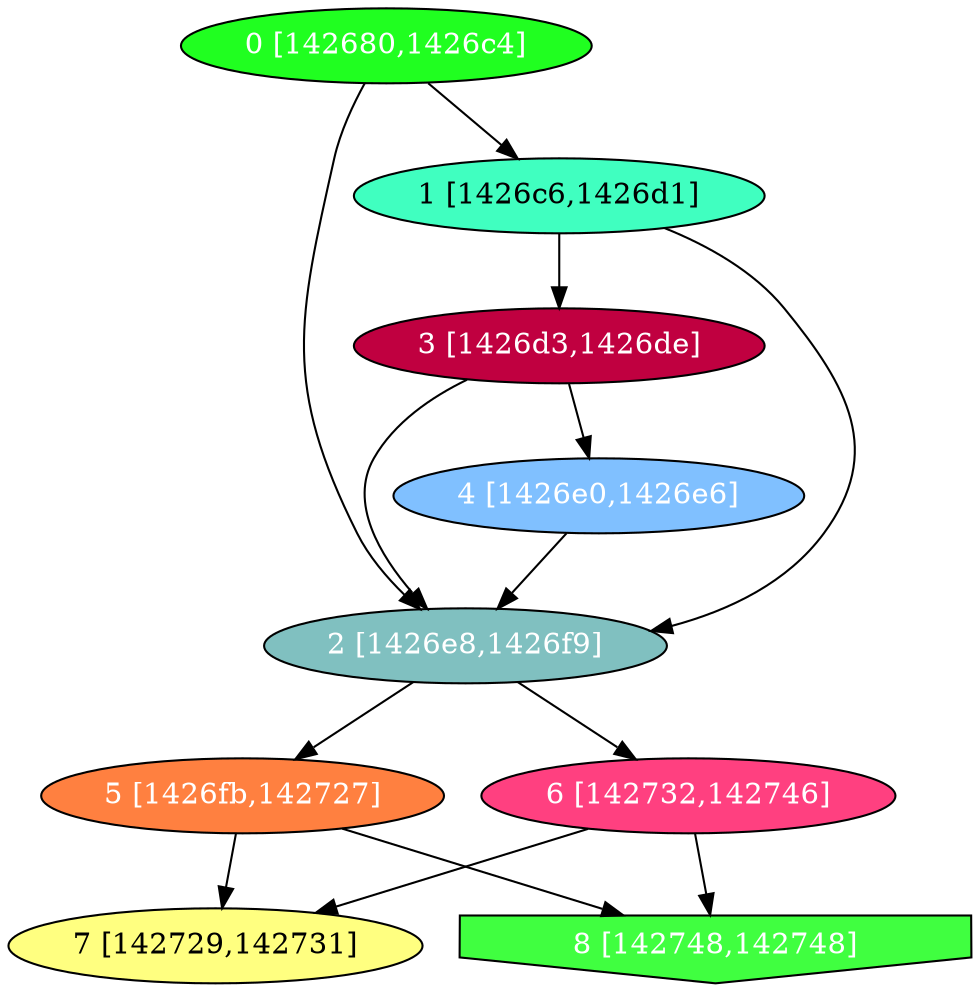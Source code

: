 diGraph libnss3{
	libnss3_0  [style=filled fillcolor="#20FF20" fontcolor="#ffffff" shape=oval label="0 [142680,1426c4]"]
	libnss3_1  [style=filled fillcolor="#40FFC0" fontcolor="#000000" shape=oval label="1 [1426c6,1426d1]"]
	libnss3_2  [style=filled fillcolor="#80C0C0" fontcolor="#ffffff" shape=oval label="2 [1426e8,1426f9]"]
	libnss3_3  [style=filled fillcolor="#C00040" fontcolor="#ffffff" shape=oval label="3 [1426d3,1426de]"]
	libnss3_4  [style=filled fillcolor="#80C0FF" fontcolor="#ffffff" shape=oval label="4 [1426e0,1426e6]"]
	libnss3_5  [style=filled fillcolor="#FF8040" fontcolor="#ffffff" shape=oval label="5 [1426fb,142727]"]
	libnss3_6  [style=filled fillcolor="#FF4080" fontcolor="#ffffff" shape=oval label="6 [142732,142746]"]
	libnss3_7  [style=filled fillcolor="#FFFF80" fontcolor="#000000" shape=oval label="7 [142729,142731]"]
	libnss3_8  [style=filled fillcolor="#40FF40" fontcolor="#ffffff" shape=invhouse label="8 [142748,142748]"]

	libnss3_0 -> libnss3_1
	libnss3_0 -> libnss3_2
	libnss3_1 -> libnss3_2
	libnss3_1 -> libnss3_3
	libnss3_2 -> libnss3_5
	libnss3_2 -> libnss3_6
	libnss3_3 -> libnss3_2
	libnss3_3 -> libnss3_4
	libnss3_4 -> libnss3_2
	libnss3_5 -> libnss3_7
	libnss3_5 -> libnss3_8
	libnss3_6 -> libnss3_7
	libnss3_6 -> libnss3_8
}